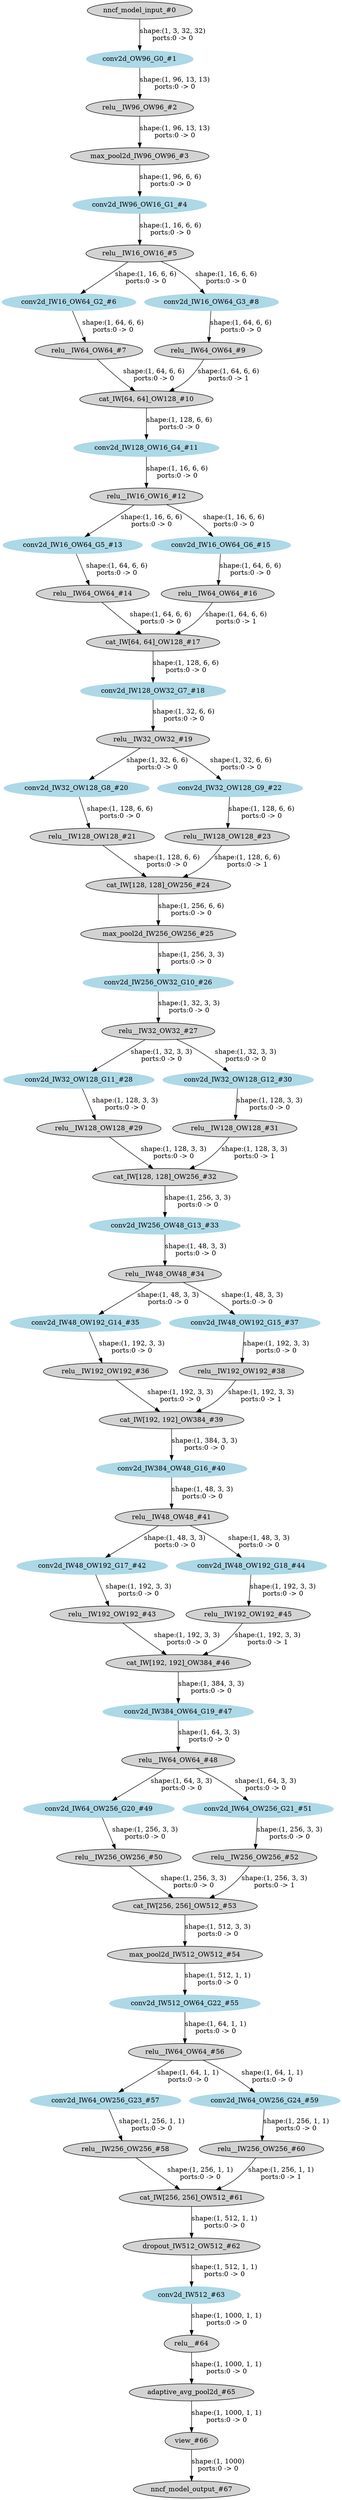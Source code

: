 strict digraph  {
"0 /nncf_model_input_0" [id=0, label="nncf_model_input_#0", style=filled, type=nncf_model_input];
"1 SqueezeNet/Sequential[features]/NNCFConv2d[0]/conv2d_0" [color=lightblue, id=1, label="conv2d_OW96_G0_#1", style=filled, type=conv2d];
"2 SqueezeNet/Sequential[features]/ReLU[1]/relu__0" [id=2, label="relu__IW96_OW96_#2", style=filled, type=relu_];
"3 SqueezeNet/Sequential[features]/MaxPool2d[2]/max_pool2d_0" [id=3, label="max_pool2d_IW96_OW96_#3", style=filled, type=max_pool2d];
"4 SqueezeNet/Sequential[features]/Fire[3]/NNCFConv2d[squeeze]/conv2d_0" [color=lightblue, id=4, label="conv2d_IW96_OW16_G1_#4", style=filled, type=conv2d];
"5 SqueezeNet/Sequential[features]/Fire[3]/ReLU[squeeze_activation]/relu__0" [id=5, label="relu__IW16_OW16_#5", style=filled, type=relu_];
"6 SqueezeNet/Sequential[features]/Fire[3]/NNCFConv2d[expand1x1]/conv2d_0" [color=lightblue, id=6, label="conv2d_IW16_OW64_G2_#6", style=filled, type=conv2d];
"7 SqueezeNet/Sequential[features]/Fire[3]/ReLU[expand1x1_activation]/relu__0" [id=7, label="relu__IW64_OW64_#7", style=filled, type=relu_];
"8 SqueezeNet/Sequential[features]/Fire[3]/NNCFConv2d[expand3x3]/conv2d_0" [color=lightblue, id=8, label="conv2d_IW16_OW64_G3_#8", style=filled, type=conv2d];
"9 SqueezeNet/Sequential[features]/Fire[3]/ReLU[expand3x3_activation]/relu__0" [id=9, label="relu__IW64_OW64_#9", style=filled, type=relu_];
"10 SqueezeNet/Sequential[features]/Fire[3]/cat_0" [id=10, label="cat_IW[64, 64]_OW128_#10", style=filled, type=cat];
"11 SqueezeNet/Sequential[features]/Fire[4]/NNCFConv2d[squeeze]/conv2d_0" [color=lightblue, id=11, label="conv2d_IW128_OW16_G4_#11", style=filled, type=conv2d];
"12 SqueezeNet/Sequential[features]/Fire[4]/ReLU[squeeze_activation]/relu__0" [id=12, label="relu__IW16_OW16_#12", style=filled, type=relu_];
"13 SqueezeNet/Sequential[features]/Fire[4]/NNCFConv2d[expand1x1]/conv2d_0" [color=lightblue, id=13, label="conv2d_IW16_OW64_G5_#13", style=filled, type=conv2d];
"14 SqueezeNet/Sequential[features]/Fire[4]/ReLU[expand1x1_activation]/relu__0" [id=14, label="relu__IW64_OW64_#14", style=filled, type=relu_];
"15 SqueezeNet/Sequential[features]/Fire[4]/NNCFConv2d[expand3x3]/conv2d_0" [color=lightblue, id=15, label="conv2d_IW16_OW64_G6_#15", style=filled, type=conv2d];
"16 SqueezeNet/Sequential[features]/Fire[4]/ReLU[expand3x3_activation]/relu__0" [id=16, label="relu__IW64_OW64_#16", style=filled, type=relu_];
"17 SqueezeNet/Sequential[features]/Fire[4]/cat_0" [id=17, label="cat_IW[64, 64]_OW128_#17", style=filled, type=cat];
"18 SqueezeNet/Sequential[features]/Fire[5]/NNCFConv2d[squeeze]/conv2d_0" [color=lightblue, id=18, label="conv2d_IW128_OW32_G7_#18", style=filled, type=conv2d];
"19 SqueezeNet/Sequential[features]/Fire[5]/ReLU[squeeze_activation]/relu__0" [id=19, label="relu__IW32_OW32_#19", style=filled, type=relu_];
"20 SqueezeNet/Sequential[features]/Fire[5]/NNCFConv2d[expand1x1]/conv2d_0" [color=lightblue, id=20, label="conv2d_IW32_OW128_G8_#20", style=filled, type=conv2d];
"21 SqueezeNet/Sequential[features]/Fire[5]/ReLU[expand1x1_activation]/relu__0" [id=21, label="relu__IW128_OW128_#21", style=filled, type=relu_];
"22 SqueezeNet/Sequential[features]/Fire[5]/NNCFConv2d[expand3x3]/conv2d_0" [color=lightblue, id=22, label="conv2d_IW32_OW128_G9_#22", style=filled, type=conv2d];
"23 SqueezeNet/Sequential[features]/Fire[5]/ReLU[expand3x3_activation]/relu__0" [id=23, label="relu__IW128_OW128_#23", style=filled, type=relu_];
"24 SqueezeNet/Sequential[features]/Fire[5]/cat_0" [id=24, label="cat_IW[128, 128]_OW256_#24", style=filled, type=cat];
"25 SqueezeNet/Sequential[features]/MaxPool2d[6]/max_pool2d_0" [id=25, label="max_pool2d_IW256_OW256_#25", style=filled, type=max_pool2d];
"26 SqueezeNet/Sequential[features]/Fire[7]/NNCFConv2d[squeeze]/conv2d_0" [color=lightblue, id=26, label="conv2d_IW256_OW32_G10_#26", style=filled, type=conv2d];
"27 SqueezeNet/Sequential[features]/Fire[7]/ReLU[squeeze_activation]/relu__0" [id=27, label="relu__IW32_OW32_#27", style=filled, type=relu_];
"28 SqueezeNet/Sequential[features]/Fire[7]/NNCFConv2d[expand1x1]/conv2d_0" [color=lightblue, id=28, label="conv2d_IW32_OW128_G11_#28", style=filled, type=conv2d];
"29 SqueezeNet/Sequential[features]/Fire[7]/ReLU[expand1x1_activation]/relu__0" [id=29, label="relu__IW128_OW128_#29", style=filled, type=relu_];
"30 SqueezeNet/Sequential[features]/Fire[7]/NNCFConv2d[expand3x3]/conv2d_0" [color=lightblue, id=30, label="conv2d_IW32_OW128_G12_#30", style=filled, type=conv2d];
"31 SqueezeNet/Sequential[features]/Fire[7]/ReLU[expand3x3_activation]/relu__0" [id=31, label="relu__IW128_OW128_#31", style=filled, type=relu_];
"32 SqueezeNet/Sequential[features]/Fire[7]/cat_0" [id=32, label="cat_IW[128, 128]_OW256_#32", style=filled, type=cat];
"33 SqueezeNet/Sequential[features]/Fire[8]/NNCFConv2d[squeeze]/conv2d_0" [color=lightblue, id=33, label="conv2d_IW256_OW48_G13_#33", style=filled, type=conv2d];
"34 SqueezeNet/Sequential[features]/Fire[8]/ReLU[squeeze_activation]/relu__0" [id=34, label="relu__IW48_OW48_#34", style=filled, type=relu_];
"35 SqueezeNet/Sequential[features]/Fire[8]/NNCFConv2d[expand1x1]/conv2d_0" [color=lightblue, id=35, label="conv2d_IW48_OW192_G14_#35", style=filled, type=conv2d];
"36 SqueezeNet/Sequential[features]/Fire[8]/ReLU[expand1x1_activation]/relu__0" [id=36, label="relu__IW192_OW192_#36", style=filled, type=relu_];
"37 SqueezeNet/Sequential[features]/Fire[8]/NNCFConv2d[expand3x3]/conv2d_0" [color=lightblue, id=37, label="conv2d_IW48_OW192_G15_#37", style=filled, type=conv2d];
"38 SqueezeNet/Sequential[features]/Fire[8]/ReLU[expand3x3_activation]/relu__0" [id=38, label="relu__IW192_OW192_#38", style=filled, type=relu_];
"39 SqueezeNet/Sequential[features]/Fire[8]/cat_0" [id=39, label="cat_IW[192, 192]_OW384_#39", style=filled, type=cat];
"40 SqueezeNet/Sequential[features]/Fire[9]/NNCFConv2d[squeeze]/conv2d_0" [color=lightblue, id=40, label="conv2d_IW384_OW48_G16_#40", style=filled, type=conv2d];
"41 SqueezeNet/Sequential[features]/Fire[9]/ReLU[squeeze_activation]/relu__0" [id=41, label="relu__IW48_OW48_#41", style=filled, type=relu_];
"42 SqueezeNet/Sequential[features]/Fire[9]/NNCFConv2d[expand1x1]/conv2d_0" [color=lightblue, id=42, label="conv2d_IW48_OW192_G17_#42", style=filled, type=conv2d];
"43 SqueezeNet/Sequential[features]/Fire[9]/ReLU[expand1x1_activation]/relu__0" [id=43, label="relu__IW192_OW192_#43", style=filled, type=relu_];
"44 SqueezeNet/Sequential[features]/Fire[9]/NNCFConv2d[expand3x3]/conv2d_0" [color=lightblue, id=44, label="conv2d_IW48_OW192_G18_#44", style=filled, type=conv2d];
"45 SqueezeNet/Sequential[features]/Fire[9]/ReLU[expand3x3_activation]/relu__0" [id=45, label="relu__IW192_OW192_#45", style=filled, type=relu_];
"46 SqueezeNet/Sequential[features]/Fire[9]/cat_0" [id=46, label="cat_IW[192, 192]_OW384_#46", style=filled, type=cat];
"47 SqueezeNet/Sequential[features]/Fire[10]/NNCFConv2d[squeeze]/conv2d_0" [color=lightblue, id=47, label="conv2d_IW384_OW64_G19_#47", style=filled, type=conv2d];
"48 SqueezeNet/Sequential[features]/Fire[10]/ReLU[squeeze_activation]/relu__0" [id=48, label="relu__IW64_OW64_#48", style=filled, type=relu_];
"49 SqueezeNet/Sequential[features]/Fire[10]/NNCFConv2d[expand1x1]/conv2d_0" [color=lightblue, id=49, label="conv2d_IW64_OW256_G20_#49", style=filled, type=conv2d];
"50 SqueezeNet/Sequential[features]/Fire[10]/ReLU[expand1x1_activation]/relu__0" [id=50, label="relu__IW256_OW256_#50", style=filled, type=relu_];
"51 SqueezeNet/Sequential[features]/Fire[10]/NNCFConv2d[expand3x3]/conv2d_0" [color=lightblue, id=51, label="conv2d_IW64_OW256_G21_#51", style=filled, type=conv2d];
"52 SqueezeNet/Sequential[features]/Fire[10]/ReLU[expand3x3_activation]/relu__0" [id=52, label="relu__IW256_OW256_#52", style=filled, type=relu_];
"53 SqueezeNet/Sequential[features]/Fire[10]/cat_0" [id=53, label="cat_IW[256, 256]_OW512_#53", style=filled, type=cat];
"54 SqueezeNet/Sequential[features]/MaxPool2d[11]/max_pool2d_0" [id=54, label="max_pool2d_IW512_OW512_#54", style=filled, type=max_pool2d];
"55 SqueezeNet/Sequential[features]/Fire[12]/NNCFConv2d[squeeze]/conv2d_0" [color=lightblue, id=55, label="conv2d_IW512_OW64_G22_#55", style=filled, type=conv2d];
"56 SqueezeNet/Sequential[features]/Fire[12]/ReLU[squeeze_activation]/relu__0" [id=56, label="relu__IW64_OW64_#56", style=filled, type=relu_];
"57 SqueezeNet/Sequential[features]/Fire[12]/NNCFConv2d[expand1x1]/conv2d_0" [color=lightblue, id=57, label="conv2d_IW64_OW256_G23_#57", style=filled, type=conv2d];
"58 SqueezeNet/Sequential[features]/Fire[12]/ReLU[expand1x1_activation]/relu__0" [id=58, label="relu__IW256_OW256_#58", style=filled, type=relu_];
"59 SqueezeNet/Sequential[features]/Fire[12]/NNCFConv2d[expand3x3]/conv2d_0" [color=lightblue, id=59, label="conv2d_IW64_OW256_G24_#59", style=filled, type=conv2d];
"60 SqueezeNet/Sequential[features]/Fire[12]/ReLU[expand3x3_activation]/relu__0" [id=60, label="relu__IW256_OW256_#60", style=filled, type=relu_];
"61 SqueezeNet/Sequential[features]/Fire[12]/cat_0" [id=61, label="cat_IW[256, 256]_OW512_#61", style=filled, type=cat];
"62 SqueezeNet/Sequential[classifier]/Dropout[0]/dropout_0" [id=62, label="dropout_IW512_OW512_#62", style=filled, type=dropout];
"63 SqueezeNet/Sequential[classifier]/NNCFConv2d[1]/conv2d_0" [color=lightblue, id=63, label="conv2d_IW512_#63", style=filled, type=conv2d];
"64 SqueezeNet/Sequential[classifier]/ReLU[2]/relu__0" [id=64, label="relu__#64", style=filled, type=relu_];
"65 SqueezeNet/Sequential[classifier]/AdaptiveAvgPool2d[3]/adaptive_avg_pool2d_0" [id=65, label="adaptive_avg_pool2d_#65", style=filled, type=adaptive_avg_pool2d];
"66 SqueezeNet/view_0" [id=66, label="view_#66", style=filled, type=view];
"67 /nncf_model_output_0" [id=67, label="nncf_model_output_#67", style=filled, type=nncf_model_output];
"0 /nncf_model_input_0" -> "1 SqueezeNet/Sequential[features]/NNCFConv2d[0]/conv2d_0"  [label="shape:(1, 3, 32, 32)\nports:0 -> 0", style=solid];
"1 SqueezeNet/Sequential[features]/NNCFConv2d[0]/conv2d_0" -> "2 SqueezeNet/Sequential[features]/ReLU[1]/relu__0"  [label="shape:(1, 96, 13, 13)\nports:0 -> 0", style=solid];
"2 SqueezeNet/Sequential[features]/ReLU[1]/relu__0" -> "3 SqueezeNet/Sequential[features]/MaxPool2d[2]/max_pool2d_0"  [label="shape:(1, 96, 13, 13)\nports:0 -> 0", style=solid];
"3 SqueezeNet/Sequential[features]/MaxPool2d[2]/max_pool2d_0" -> "4 SqueezeNet/Sequential[features]/Fire[3]/NNCFConv2d[squeeze]/conv2d_0"  [label="shape:(1, 96, 6, 6)\nports:0 -> 0", style=solid];
"4 SqueezeNet/Sequential[features]/Fire[3]/NNCFConv2d[squeeze]/conv2d_0" -> "5 SqueezeNet/Sequential[features]/Fire[3]/ReLU[squeeze_activation]/relu__0"  [label="shape:(1, 16, 6, 6)\nports:0 -> 0", style=solid];
"5 SqueezeNet/Sequential[features]/Fire[3]/ReLU[squeeze_activation]/relu__0" -> "6 SqueezeNet/Sequential[features]/Fire[3]/NNCFConv2d[expand1x1]/conv2d_0"  [label="shape:(1, 16, 6, 6)\nports:0 -> 0", style=solid];
"5 SqueezeNet/Sequential[features]/Fire[3]/ReLU[squeeze_activation]/relu__0" -> "8 SqueezeNet/Sequential[features]/Fire[3]/NNCFConv2d[expand3x3]/conv2d_0"  [label="shape:(1, 16, 6, 6)\nports:0 -> 0", style=solid];
"6 SqueezeNet/Sequential[features]/Fire[3]/NNCFConv2d[expand1x1]/conv2d_0" -> "7 SqueezeNet/Sequential[features]/Fire[3]/ReLU[expand1x1_activation]/relu__0"  [label="shape:(1, 64, 6, 6)\nports:0 -> 0", style=solid];
"7 SqueezeNet/Sequential[features]/Fire[3]/ReLU[expand1x1_activation]/relu__0" -> "10 SqueezeNet/Sequential[features]/Fire[3]/cat_0"  [label="shape:(1, 64, 6, 6)\nports:0 -> 0", style=solid];
"8 SqueezeNet/Sequential[features]/Fire[3]/NNCFConv2d[expand3x3]/conv2d_0" -> "9 SqueezeNet/Sequential[features]/Fire[3]/ReLU[expand3x3_activation]/relu__0"  [label="shape:(1, 64, 6, 6)\nports:0 -> 0", style=solid];
"9 SqueezeNet/Sequential[features]/Fire[3]/ReLU[expand3x3_activation]/relu__0" -> "10 SqueezeNet/Sequential[features]/Fire[3]/cat_0"  [label="shape:(1, 64, 6, 6)\nports:0 -> 1", style=solid];
"10 SqueezeNet/Sequential[features]/Fire[3]/cat_0" -> "11 SqueezeNet/Sequential[features]/Fire[4]/NNCFConv2d[squeeze]/conv2d_0"  [label="shape:(1, 128, 6, 6)\nports:0 -> 0", style=solid];
"11 SqueezeNet/Sequential[features]/Fire[4]/NNCFConv2d[squeeze]/conv2d_0" -> "12 SqueezeNet/Sequential[features]/Fire[4]/ReLU[squeeze_activation]/relu__0"  [label="shape:(1, 16, 6, 6)\nports:0 -> 0", style=solid];
"12 SqueezeNet/Sequential[features]/Fire[4]/ReLU[squeeze_activation]/relu__0" -> "13 SqueezeNet/Sequential[features]/Fire[4]/NNCFConv2d[expand1x1]/conv2d_0"  [label="shape:(1, 16, 6, 6)\nports:0 -> 0", style=solid];
"12 SqueezeNet/Sequential[features]/Fire[4]/ReLU[squeeze_activation]/relu__0" -> "15 SqueezeNet/Sequential[features]/Fire[4]/NNCFConv2d[expand3x3]/conv2d_0"  [label="shape:(1, 16, 6, 6)\nports:0 -> 0", style=solid];
"13 SqueezeNet/Sequential[features]/Fire[4]/NNCFConv2d[expand1x1]/conv2d_0" -> "14 SqueezeNet/Sequential[features]/Fire[4]/ReLU[expand1x1_activation]/relu__0"  [label="shape:(1, 64, 6, 6)\nports:0 -> 0", style=solid];
"14 SqueezeNet/Sequential[features]/Fire[4]/ReLU[expand1x1_activation]/relu__0" -> "17 SqueezeNet/Sequential[features]/Fire[4]/cat_0"  [label="shape:(1, 64, 6, 6)\nports:0 -> 0", style=solid];
"15 SqueezeNet/Sequential[features]/Fire[4]/NNCFConv2d[expand3x3]/conv2d_0" -> "16 SqueezeNet/Sequential[features]/Fire[4]/ReLU[expand3x3_activation]/relu__0"  [label="shape:(1, 64, 6, 6)\nports:0 -> 0", style=solid];
"16 SqueezeNet/Sequential[features]/Fire[4]/ReLU[expand3x3_activation]/relu__0" -> "17 SqueezeNet/Sequential[features]/Fire[4]/cat_0"  [label="shape:(1, 64, 6, 6)\nports:0 -> 1", style=solid];
"17 SqueezeNet/Sequential[features]/Fire[4]/cat_0" -> "18 SqueezeNet/Sequential[features]/Fire[5]/NNCFConv2d[squeeze]/conv2d_0"  [label="shape:(1, 128, 6, 6)\nports:0 -> 0", style=solid];
"18 SqueezeNet/Sequential[features]/Fire[5]/NNCFConv2d[squeeze]/conv2d_0" -> "19 SqueezeNet/Sequential[features]/Fire[5]/ReLU[squeeze_activation]/relu__0"  [label="shape:(1, 32, 6, 6)\nports:0 -> 0", style=solid];
"19 SqueezeNet/Sequential[features]/Fire[5]/ReLU[squeeze_activation]/relu__0" -> "20 SqueezeNet/Sequential[features]/Fire[5]/NNCFConv2d[expand1x1]/conv2d_0"  [label="shape:(1, 32, 6, 6)\nports:0 -> 0", style=solid];
"19 SqueezeNet/Sequential[features]/Fire[5]/ReLU[squeeze_activation]/relu__0" -> "22 SqueezeNet/Sequential[features]/Fire[5]/NNCFConv2d[expand3x3]/conv2d_0"  [label="shape:(1, 32, 6, 6)\nports:0 -> 0", style=solid];
"20 SqueezeNet/Sequential[features]/Fire[5]/NNCFConv2d[expand1x1]/conv2d_0" -> "21 SqueezeNet/Sequential[features]/Fire[5]/ReLU[expand1x1_activation]/relu__0"  [label="shape:(1, 128, 6, 6)\nports:0 -> 0", style=solid];
"21 SqueezeNet/Sequential[features]/Fire[5]/ReLU[expand1x1_activation]/relu__0" -> "24 SqueezeNet/Sequential[features]/Fire[5]/cat_0"  [label="shape:(1, 128, 6, 6)\nports:0 -> 0", style=solid];
"22 SqueezeNet/Sequential[features]/Fire[5]/NNCFConv2d[expand3x3]/conv2d_0" -> "23 SqueezeNet/Sequential[features]/Fire[5]/ReLU[expand3x3_activation]/relu__0"  [label="shape:(1, 128, 6, 6)\nports:0 -> 0", style=solid];
"23 SqueezeNet/Sequential[features]/Fire[5]/ReLU[expand3x3_activation]/relu__0" -> "24 SqueezeNet/Sequential[features]/Fire[5]/cat_0"  [label="shape:(1, 128, 6, 6)\nports:0 -> 1", style=solid];
"24 SqueezeNet/Sequential[features]/Fire[5]/cat_0" -> "25 SqueezeNet/Sequential[features]/MaxPool2d[6]/max_pool2d_0"  [label="shape:(1, 256, 6, 6)\nports:0 -> 0", style=solid];
"25 SqueezeNet/Sequential[features]/MaxPool2d[6]/max_pool2d_0" -> "26 SqueezeNet/Sequential[features]/Fire[7]/NNCFConv2d[squeeze]/conv2d_0"  [label="shape:(1, 256, 3, 3)\nports:0 -> 0", style=solid];
"26 SqueezeNet/Sequential[features]/Fire[7]/NNCFConv2d[squeeze]/conv2d_0" -> "27 SqueezeNet/Sequential[features]/Fire[7]/ReLU[squeeze_activation]/relu__0"  [label="shape:(1, 32, 3, 3)\nports:0 -> 0", style=solid];
"27 SqueezeNet/Sequential[features]/Fire[7]/ReLU[squeeze_activation]/relu__0" -> "28 SqueezeNet/Sequential[features]/Fire[7]/NNCFConv2d[expand1x1]/conv2d_0"  [label="shape:(1, 32, 3, 3)\nports:0 -> 0", style=solid];
"27 SqueezeNet/Sequential[features]/Fire[7]/ReLU[squeeze_activation]/relu__0" -> "30 SqueezeNet/Sequential[features]/Fire[7]/NNCFConv2d[expand3x3]/conv2d_0"  [label="shape:(1, 32, 3, 3)\nports:0 -> 0", style=solid];
"28 SqueezeNet/Sequential[features]/Fire[7]/NNCFConv2d[expand1x1]/conv2d_0" -> "29 SqueezeNet/Sequential[features]/Fire[7]/ReLU[expand1x1_activation]/relu__0"  [label="shape:(1, 128, 3, 3)\nports:0 -> 0", style=solid];
"29 SqueezeNet/Sequential[features]/Fire[7]/ReLU[expand1x1_activation]/relu__0" -> "32 SqueezeNet/Sequential[features]/Fire[7]/cat_0"  [label="shape:(1, 128, 3, 3)\nports:0 -> 0", style=solid];
"30 SqueezeNet/Sequential[features]/Fire[7]/NNCFConv2d[expand3x3]/conv2d_0" -> "31 SqueezeNet/Sequential[features]/Fire[7]/ReLU[expand3x3_activation]/relu__0"  [label="shape:(1, 128, 3, 3)\nports:0 -> 0", style=solid];
"31 SqueezeNet/Sequential[features]/Fire[7]/ReLU[expand3x3_activation]/relu__0" -> "32 SqueezeNet/Sequential[features]/Fire[7]/cat_0"  [label="shape:(1, 128, 3, 3)\nports:0 -> 1", style=solid];
"32 SqueezeNet/Sequential[features]/Fire[7]/cat_0" -> "33 SqueezeNet/Sequential[features]/Fire[8]/NNCFConv2d[squeeze]/conv2d_0"  [label="shape:(1, 256, 3, 3)\nports:0 -> 0", style=solid];
"33 SqueezeNet/Sequential[features]/Fire[8]/NNCFConv2d[squeeze]/conv2d_0" -> "34 SqueezeNet/Sequential[features]/Fire[8]/ReLU[squeeze_activation]/relu__0"  [label="shape:(1, 48, 3, 3)\nports:0 -> 0", style=solid];
"34 SqueezeNet/Sequential[features]/Fire[8]/ReLU[squeeze_activation]/relu__0" -> "35 SqueezeNet/Sequential[features]/Fire[8]/NNCFConv2d[expand1x1]/conv2d_0"  [label="shape:(1, 48, 3, 3)\nports:0 -> 0", style=solid];
"34 SqueezeNet/Sequential[features]/Fire[8]/ReLU[squeeze_activation]/relu__0" -> "37 SqueezeNet/Sequential[features]/Fire[8]/NNCFConv2d[expand3x3]/conv2d_0"  [label="shape:(1, 48, 3, 3)\nports:0 -> 0", style=solid];
"35 SqueezeNet/Sequential[features]/Fire[8]/NNCFConv2d[expand1x1]/conv2d_0" -> "36 SqueezeNet/Sequential[features]/Fire[8]/ReLU[expand1x1_activation]/relu__0"  [label="shape:(1, 192, 3, 3)\nports:0 -> 0", style=solid];
"36 SqueezeNet/Sequential[features]/Fire[8]/ReLU[expand1x1_activation]/relu__0" -> "39 SqueezeNet/Sequential[features]/Fire[8]/cat_0"  [label="shape:(1, 192, 3, 3)\nports:0 -> 0", style=solid];
"37 SqueezeNet/Sequential[features]/Fire[8]/NNCFConv2d[expand3x3]/conv2d_0" -> "38 SqueezeNet/Sequential[features]/Fire[8]/ReLU[expand3x3_activation]/relu__0"  [label="shape:(1, 192, 3, 3)\nports:0 -> 0", style=solid];
"38 SqueezeNet/Sequential[features]/Fire[8]/ReLU[expand3x3_activation]/relu__0" -> "39 SqueezeNet/Sequential[features]/Fire[8]/cat_0"  [label="shape:(1, 192, 3, 3)\nports:0 -> 1", style=solid];
"39 SqueezeNet/Sequential[features]/Fire[8]/cat_0" -> "40 SqueezeNet/Sequential[features]/Fire[9]/NNCFConv2d[squeeze]/conv2d_0"  [label="shape:(1, 384, 3, 3)\nports:0 -> 0", style=solid];
"40 SqueezeNet/Sequential[features]/Fire[9]/NNCFConv2d[squeeze]/conv2d_0" -> "41 SqueezeNet/Sequential[features]/Fire[9]/ReLU[squeeze_activation]/relu__0"  [label="shape:(1, 48, 3, 3)\nports:0 -> 0", style=solid];
"41 SqueezeNet/Sequential[features]/Fire[9]/ReLU[squeeze_activation]/relu__0" -> "42 SqueezeNet/Sequential[features]/Fire[9]/NNCFConv2d[expand1x1]/conv2d_0"  [label="shape:(1, 48, 3, 3)\nports:0 -> 0", style=solid];
"41 SqueezeNet/Sequential[features]/Fire[9]/ReLU[squeeze_activation]/relu__0" -> "44 SqueezeNet/Sequential[features]/Fire[9]/NNCFConv2d[expand3x3]/conv2d_0"  [label="shape:(1, 48, 3, 3)\nports:0 -> 0", style=solid];
"42 SqueezeNet/Sequential[features]/Fire[9]/NNCFConv2d[expand1x1]/conv2d_0" -> "43 SqueezeNet/Sequential[features]/Fire[9]/ReLU[expand1x1_activation]/relu__0"  [label="shape:(1, 192, 3, 3)\nports:0 -> 0", style=solid];
"43 SqueezeNet/Sequential[features]/Fire[9]/ReLU[expand1x1_activation]/relu__0" -> "46 SqueezeNet/Sequential[features]/Fire[9]/cat_0"  [label="shape:(1, 192, 3, 3)\nports:0 -> 0", style=solid];
"44 SqueezeNet/Sequential[features]/Fire[9]/NNCFConv2d[expand3x3]/conv2d_0" -> "45 SqueezeNet/Sequential[features]/Fire[9]/ReLU[expand3x3_activation]/relu__0"  [label="shape:(1, 192, 3, 3)\nports:0 -> 0", style=solid];
"45 SqueezeNet/Sequential[features]/Fire[9]/ReLU[expand3x3_activation]/relu__0" -> "46 SqueezeNet/Sequential[features]/Fire[9]/cat_0"  [label="shape:(1, 192, 3, 3)\nports:0 -> 1", style=solid];
"46 SqueezeNet/Sequential[features]/Fire[9]/cat_0" -> "47 SqueezeNet/Sequential[features]/Fire[10]/NNCFConv2d[squeeze]/conv2d_0"  [label="shape:(1, 384, 3, 3)\nports:0 -> 0", style=solid];
"47 SqueezeNet/Sequential[features]/Fire[10]/NNCFConv2d[squeeze]/conv2d_0" -> "48 SqueezeNet/Sequential[features]/Fire[10]/ReLU[squeeze_activation]/relu__0"  [label="shape:(1, 64, 3, 3)\nports:0 -> 0", style=solid];
"48 SqueezeNet/Sequential[features]/Fire[10]/ReLU[squeeze_activation]/relu__0" -> "49 SqueezeNet/Sequential[features]/Fire[10]/NNCFConv2d[expand1x1]/conv2d_0"  [label="shape:(1, 64, 3, 3)\nports:0 -> 0", style=solid];
"48 SqueezeNet/Sequential[features]/Fire[10]/ReLU[squeeze_activation]/relu__0" -> "51 SqueezeNet/Sequential[features]/Fire[10]/NNCFConv2d[expand3x3]/conv2d_0"  [label="shape:(1, 64, 3, 3)\nports:0 -> 0", style=solid];
"49 SqueezeNet/Sequential[features]/Fire[10]/NNCFConv2d[expand1x1]/conv2d_0" -> "50 SqueezeNet/Sequential[features]/Fire[10]/ReLU[expand1x1_activation]/relu__0"  [label="shape:(1, 256, 3, 3)\nports:0 -> 0", style=solid];
"50 SqueezeNet/Sequential[features]/Fire[10]/ReLU[expand1x1_activation]/relu__0" -> "53 SqueezeNet/Sequential[features]/Fire[10]/cat_0"  [label="shape:(1, 256, 3, 3)\nports:0 -> 0", style=solid];
"51 SqueezeNet/Sequential[features]/Fire[10]/NNCFConv2d[expand3x3]/conv2d_0" -> "52 SqueezeNet/Sequential[features]/Fire[10]/ReLU[expand3x3_activation]/relu__0"  [label="shape:(1, 256, 3, 3)\nports:0 -> 0", style=solid];
"52 SqueezeNet/Sequential[features]/Fire[10]/ReLU[expand3x3_activation]/relu__0" -> "53 SqueezeNet/Sequential[features]/Fire[10]/cat_0"  [label="shape:(1, 256, 3, 3)\nports:0 -> 1", style=solid];
"53 SqueezeNet/Sequential[features]/Fire[10]/cat_0" -> "54 SqueezeNet/Sequential[features]/MaxPool2d[11]/max_pool2d_0"  [label="shape:(1, 512, 3, 3)\nports:0 -> 0", style=solid];
"54 SqueezeNet/Sequential[features]/MaxPool2d[11]/max_pool2d_0" -> "55 SqueezeNet/Sequential[features]/Fire[12]/NNCFConv2d[squeeze]/conv2d_0"  [label="shape:(1, 512, 1, 1)\nports:0 -> 0", style=solid];
"55 SqueezeNet/Sequential[features]/Fire[12]/NNCFConv2d[squeeze]/conv2d_0" -> "56 SqueezeNet/Sequential[features]/Fire[12]/ReLU[squeeze_activation]/relu__0"  [label="shape:(1, 64, 1, 1)\nports:0 -> 0", style=solid];
"56 SqueezeNet/Sequential[features]/Fire[12]/ReLU[squeeze_activation]/relu__0" -> "57 SqueezeNet/Sequential[features]/Fire[12]/NNCFConv2d[expand1x1]/conv2d_0"  [label="shape:(1, 64, 1, 1)\nports:0 -> 0", style=solid];
"56 SqueezeNet/Sequential[features]/Fire[12]/ReLU[squeeze_activation]/relu__0" -> "59 SqueezeNet/Sequential[features]/Fire[12]/NNCFConv2d[expand3x3]/conv2d_0"  [label="shape:(1, 64, 1, 1)\nports:0 -> 0", style=solid];
"57 SqueezeNet/Sequential[features]/Fire[12]/NNCFConv2d[expand1x1]/conv2d_0" -> "58 SqueezeNet/Sequential[features]/Fire[12]/ReLU[expand1x1_activation]/relu__0"  [label="shape:(1, 256, 1, 1)\nports:0 -> 0", style=solid];
"58 SqueezeNet/Sequential[features]/Fire[12]/ReLU[expand1x1_activation]/relu__0" -> "61 SqueezeNet/Sequential[features]/Fire[12]/cat_0"  [label="shape:(1, 256, 1, 1)\nports:0 -> 0", style=solid];
"59 SqueezeNet/Sequential[features]/Fire[12]/NNCFConv2d[expand3x3]/conv2d_0" -> "60 SqueezeNet/Sequential[features]/Fire[12]/ReLU[expand3x3_activation]/relu__0"  [label="shape:(1, 256, 1, 1)\nports:0 -> 0", style=solid];
"60 SqueezeNet/Sequential[features]/Fire[12]/ReLU[expand3x3_activation]/relu__0" -> "61 SqueezeNet/Sequential[features]/Fire[12]/cat_0"  [label="shape:(1, 256, 1, 1)\nports:0 -> 1", style=solid];
"61 SqueezeNet/Sequential[features]/Fire[12]/cat_0" -> "62 SqueezeNet/Sequential[classifier]/Dropout[0]/dropout_0"  [label="shape:(1, 512, 1, 1)\nports:0 -> 0", style=solid];
"62 SqueezeNet/Sequential[classifier]/Dropout[0]/dropout_0" -> "63 SqueezeNet/Sequential[classifier]/NNCFConv2d[1]/conv2d_0"  [label="shape:(1, 512, 1, 1)\nports:0 -> 0", style=solid];
"63 SqueezeNet/Sequential[classifier]/NNCFConv2d[1]/conv2d_0" -> "64 SqueezeNet/Sequential[classifier]/ReLU[2]/relu__0"  [label="shape:(1, 1000, 1, 1)\nports:0 -> 0", style=solid];
"64 SqueezeNet/Sequential[classifier]/ReLU[2]/relu__0" -> "65 SqueezeNet/Sequential[classifier]/AdaptiveAvgPool2d[3]/adaptive_avg_pool2d_0"  [label="shape:(1, 1000, 1, 1)\nports:0 -> 0", style=solid];
"65 SqueezeNet/Sequential[classifier]/AdaptiveAvgPool2d[3]/adaptive_avg_pool2d_0" -> "66 SqueezeNet/view_0"  [label="shape:(1, 1000, 1, 1)\nports:0 -> 0", style=solid];
"66 SqueezeNet/view_0" -> "67 /nncf_model_output_0"  [label="shape:(1, 1000)\nports:0 -> 0", style=solid];
}
